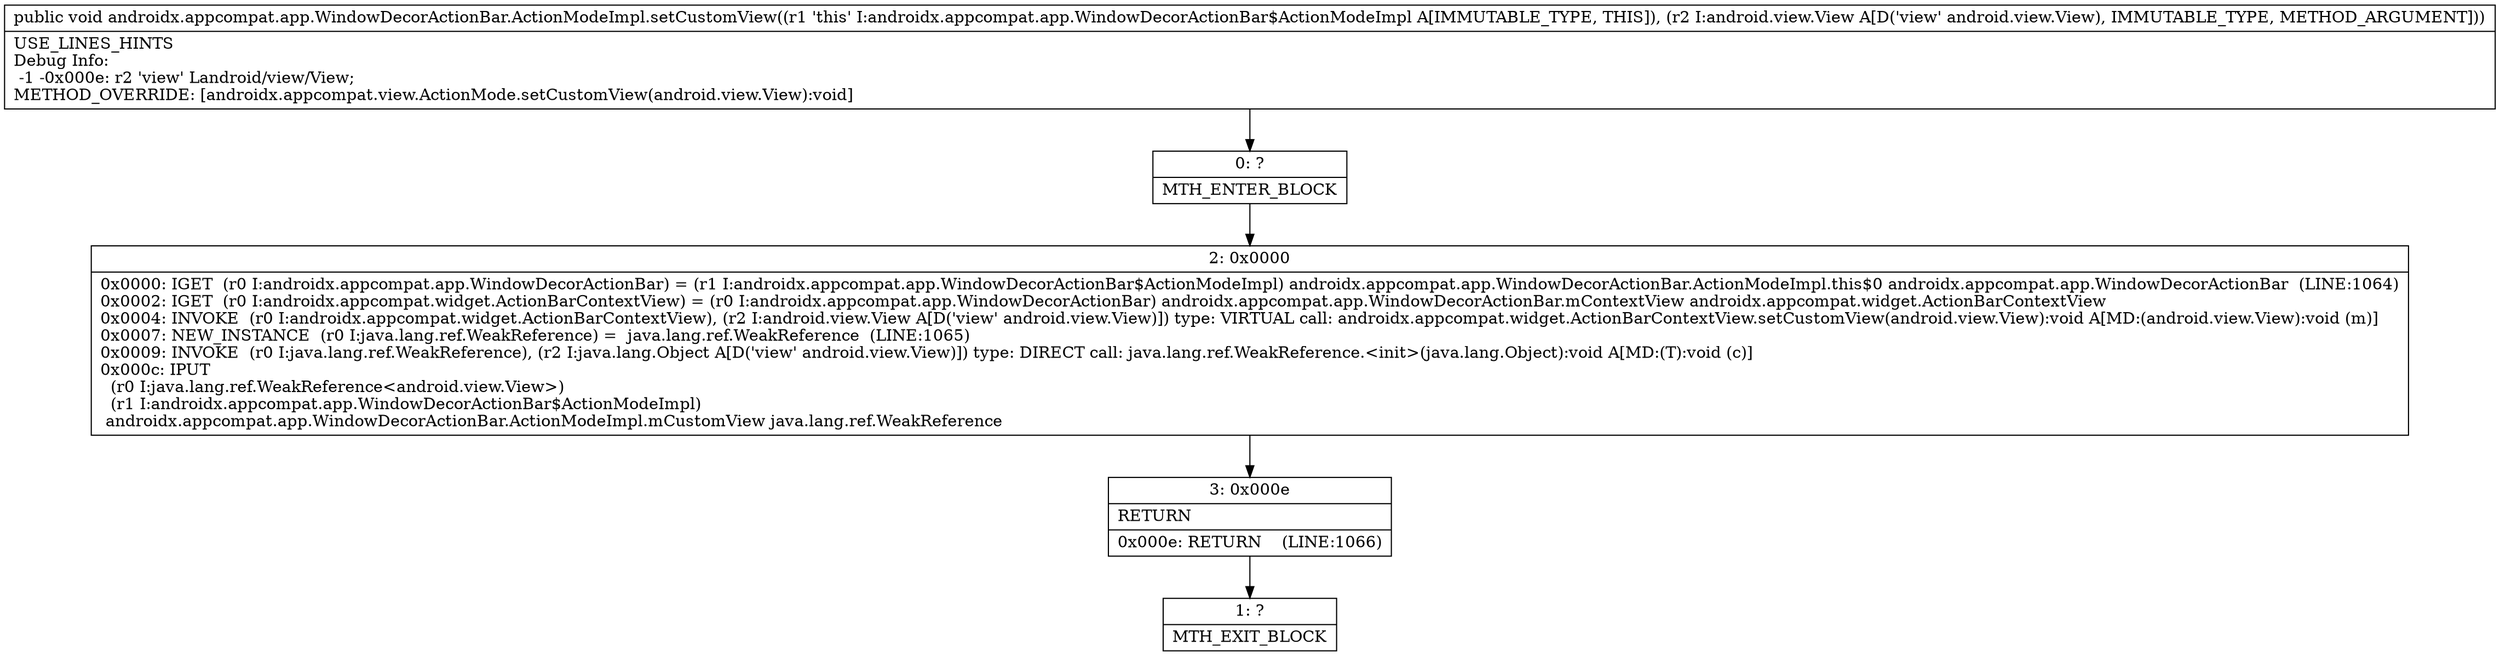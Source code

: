 digraph "CFG forandroidx.appcompat.app.WindowDecorActionBar.ActionModeImpl.setCustomView(Landroid\/view\/View;)V" {
Node_0 [shape=record,label="{0\:\ ?|MTH_ENTER_BLOCK\l}"];
Node_2 [shape=record,label="{2\:\ 0x0000|0x0000: IGET  (r0 I:androidx.appcompat.app.WindowDecorActionBar) = (r1 I:androidx.appcompat.app.WindowDecorActionBar$ActionModeImpl) androidx.appcompat.app.WindowDecorActionBar.ActionModeImpl.this$0 androidx.appcompat.app.WindowDecorActionBar  (LINE:1064)\l0x0002: IGET  (r0 I:androidx.appcompat.widget.ActionBarContextView) = (r0 I:androidx.appcompat.app.WindowDecorActionBar) androidx.appcompat.app.WindowDecorActionBar.mContextView androidx.appcompat.widget.ActionBarContextView \l0x0004: INVOKE  (r0 I:androidx.appcompat.widget.ActionBarContextView), (r2 I:android.view.View A[D('view' android.view.View)]) type: VIRTUAL call: androidx.appcompat.widget.ActionBarContextView.setCustomView(android.view.View):void A[MD:(android.view.View):void (m)]\l0x0007: NEW_INSTANCE  (r0 I:java.lang.ref.WeakReference) =  java.lang.ref.WeakReference  (LINE:1065)\l0x0009: INVOKE  (r0 I:java.lang.ref.WeakReference), (r2 I:java.lang.Object A[D('view' android.view.View)]) type: DIRECT call: java.lang.ref.WeakReference.\<init\>(java.lang.Object):void A[MD:(T):void (c)]\l0x000c: IPUT  \l  (r0 I:java.lang.ref.WeakReference\<android.view.View\>)\l  (r1 I:androidx.appcompat.app.WindowDecorActionBar$ActionModeImpl)\l androidx.appcompat.app.WindowDecorActionBar.ActionModeImpl.mCustomView java.lang.ref.WeakReference \l}"];
Node_3 [shape=record,label="{3\:\ 0x000e|RETURN\l|0x000e: RETURN    (LINE:1066)\l}"];
Node_1 [shape=record,label="{1\:\ ?|MTH_EXIT_BLOCK\l}"];
MethodNode[shape=record,label="{public void androidx.appcompat.app.WindowDecorActionBar.ActionModeImpl.setCustomView((r1 'this' I:androidx.appcompat.app.WindowDecorActionBar$ActionModeImpl A[IMMUTABLE_TYPE, THIS]), (r2 I:android.view.View A[D('view' android.view.View), IMMUTABLE_TYPE, METHOD_ARGUMENT]))  | USE_LINES_HINTS\lDebug Info:\l  \-1 \-0x000e: r2 'view' Landroid\/view\/View;\lMETHOD_OVERRIDE: [androidx.appcompat.view.ActionMode.setCustomView(android.view.View):void]\l}"];
MethodNode -> Node_0;Node_0 -> Node_2;
Node_2 -> Node_3;
Node_3 -> Node_1;
}

